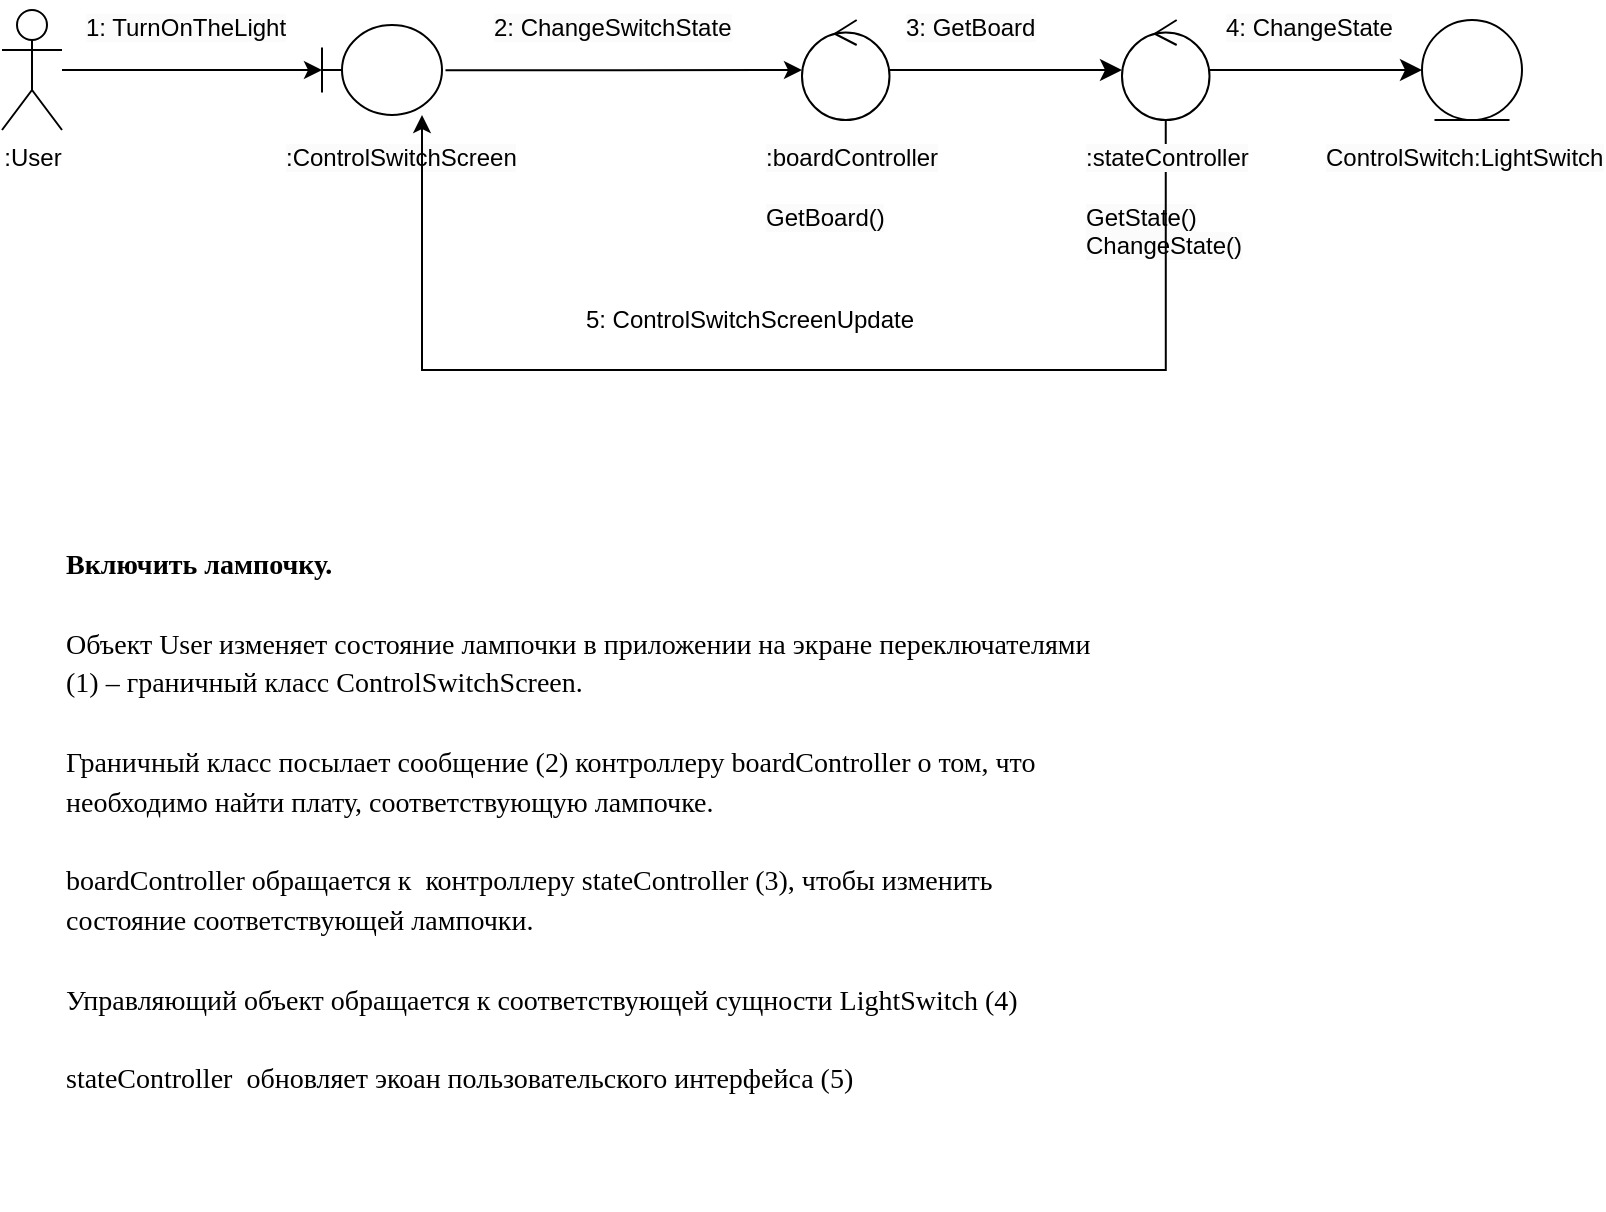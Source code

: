 <mxfile version="22.0.8" type="github">
  <diagram name="Страница — 1" id="B7_EgXtic_XTBQ914R1s">
    <mxGraphModel dx="1086" dy="1546" grid="1" gridSize="10" guides="1" tooltips="1" connect="1" arrows="1" fold="1" page="1" pageScale="1" pageWidth="827" pageHeight="1169" math="0" shadow="0">
      <root>
        <mxCell id="0" />
        <mxCell id="1" parent="0" />
        <mxCell id="8pQAa1wgGIv0_HNlRwhK-8" value="&lt;font style=&quot;font-size: 14px;&quot;&gt;&lt;b&gt;Включить лампочку.&lt;/b&gt;&lt;br&gt;&lt;br&gt;Объект User изменяет состояние лампочки в приложении на экране переключателями (1) – граничный класс ControlSwitchScreen. &lt;br&gt;&lt;br&gt;Граничный класс посылает сообщение (2) контроллеру boardController о том, что необходимо найти плату, соответствующую лампочке.&lt;br&gt;&lt;br&gt;boardController обращается к&amp;nbsp; контроллеру stateController (3), чтобы изменить состояние соответствующей лампочки.&lt;br&gt;&lt;br&gt;Управляющий объект обращается к соответствующей сущности LightSwitch (4)&amp;nbsp;&lt;br&gt;&lt;br&gt;stateController &amp;nbsp;обновляет экоан пользовательского интерфейса (5)&lt;br&gt;&lt;/font&gt;" style="text;strokeColor=none;fillColor=none;html=1;align=left;verticalAlign=top;whiteSpace=wrap;rounded=0;fontSize=16;fontFamily=Verdana;" parent="1" vertex="1">
          <mxGeometry x="70" y="320" width="520" height="340" as="geometry" />
        </mxCell>
        <mxCell id="8agiEXOs-_Uzl_Cm2DTF-12" value="" style="edgeStyle=orthogonalEdgeStyle;rounded=0;orthogonalLoop=1;jettySize=auto;html=1;" parent="1" source="8agiEXOs-_Uzl_Cm2DTF-1" target="8agiEXOs-_Uzl_Cm2DTF-4" edge="1">
          <mxGeometry relative="1" as="geometry" />
        </mxCell>
        <mxCell id="8agiEXOs-_Uzl_Cm2DTF-1" value=":User" style="shape=umlActor;verticalLabelPosition=bottom;verticalAlign=top;html=1;outlineConnect=0;" parent="1" vertex="1">
          <mxGeometry x="40" y="60" width="30" height="60" as="geometry" />
        </mxCell>
        <mxCell id="8agiEXOs-_Uzl_Cm2DTF-4" value="" style="shape=umlBoundary;whiteSpace=wrap;html=1;" parent="1" vertex="1">
          <mxGeometry x="200" y="67.5" width="60" height="45" as="geometry" />
        </mxCell>
        <mxCell id="8agiEXOs-_Uzl_Cm2DTF-14" value="" style="ellipse;shape=umlEntity;whiteSpace=wrap;html=1;" parent="1" vertex="1">
          <mxGeometry x="750" y="65" width="50" height="50" as="geometry" />
        </mxCell>
        <mxCell id="8pQAa1wgGIv0_HNlRwhK-2" value="" style="edgeStyle=none;curved=1;rounded=0;orthogonalLoop=1;jettySize=auto;html=1;fontSize=12;startSize=8;endSize=8;" parent="1" source="8agiEXOs-_Uzl_Cm2DTF-15" target="8pQAa1wgGIv0_HNlRwhK-1" edge="1">
          <mxGeometry relative="1" as="geometry" />
        </mxCell>
        <mxCell id="8agiEXOs-_Uzl_Cm2DTF-15" value="" style="ellipse;shape=umlControl;whiteSpace=wrap;html=1;" parent="1" vertex="1">
          <mxGeometry x="440" y="65" width="43.75" height="50" as="geometry" />
        </mxCell>
        <mxCell id="8agiEXOs-_Uzl_Cm2DTF-18" value="&lt;span style=&quot;color: rgb(0, 0, 0); font-family: Helvetica; font-size: 12px; font-style: normal; font-variant-ligatures: normal; font-variant-caps: normal; font-weight: 400; letter-spacing: normal; orphans: 2; text-align: center; text-indent: 0px; text-transform: none; widows: 2; word-spacing: 0px; -webkit-text-stroke-width: 0px; background-color: rgb(251, 251, 251); text-decoration-thickness: initial; text-decoration-style: initial; text-decoration-color: initial; float: none; display: inline !important;&quot;&gt;2: ChangeSwitchState&lt;/span&gt;" style="text;whiteSpace=wrap;html=1;" parent="1" vertex="1">
          <mxGeometry x="284" y="55" width="130" height="30" as="geometry" />
        </mxCell>
        <mxCell id="8agiEXOs-_Uzl_Cm2DTF-19" value="&lt;span style=&quot;color: rgb(0, 0, 0); font-family: Helvetica; font-size: 12px; font-style: normal; font-variant-ligatures: normal; font-variant-caps: normal; font-weight: 400; letter-spacing: normal; orphans: 2; text-align: center; text-indent: 0px; text-transform: none; widows: 2; word-spacing: 0px; -webkit-text-stroke-width: 0px; background-color: rgb(251, 251, 251); text-decoration-thickness: initial; text-decoration-style: initial; text-decoration-color: initial; float: none; display: inline !important;&quot;&gt;1: TurnOnTheLight&lt;/span&gt;" style="text;whiteSpace=wrap;html=1;" parent="1" vertex="1">
          <mxGeometry x="80" y="55" width="120" height="30" as="geometry" />
        </mxCell>
        <mxCell id="8agiEXOs-_Uzl_Cm2DTF-21" value="&lt;span style=&quot;color: rgb(0, 0, 0); font-family: Helvetica; font-size: 12px; font-style: normal; font-variant-ligatures: normal; font-variant-caps: normal; font-weight: 400; letter-spacing: normal; orphans: 2; text-align: center; text-indent: 0px; text-transform: none; widows: 2; word-spacing: 0px; -webkit-text-stroke-width: 0px; background-color: rgb(251, 251, 251); text-decoration-thickness: initial; text-decoration-style: initial; text-decoration-color: initial; float: none; display: inline !important;&quot;&gt;3: GetBoard&lt;/span&gt;" style="text;whiteSpace=wrap;html=1;" parent="1" vertex="1">
          <mxGeometry x="490" y="55" width="130" height="30" as="geometry" />
        </mxCell>
        <mxCell id="8agiEXOs-_Uzl_Cm2DTF-28" value="" style="edgeStyle=orthogonalEdgeStyle;rounded=0;orthogonalLoop=1;jettySize=auto;html=1;exitX=1.029;exitY=0.502;exitDx=0;exitDy=0;exitPerimeter=0;" parent="1" source="8agiEXOs-_Uzl_Cm2DTF-4" target="8agiEXOs-_Uzl_Cm2DTF-15" edge="1">
          <mxGeometry relative="1" as="geometry">
            <mxPoint x="470" y="90" as="sourcePoint" />
          </mxGeometry>
        </mxCell>
        <mxCell id="8agiEXOs-_Uzl_Cm2DTF-33" value="&lt;span style=&quot;color: rgb(0, 0, 0); font-family: Helvetica; font-size: 12px; font-style: normal; font-variant-ligatures: normal; font-variant-caps: normal; font-weight: 400; letter-spacing: normal; orphans: 2; text-align: center; text-indent: 0px; text-transform: none; widows: 2; word-spacing: 0px; -webkit-text-stroke-width: 0px; background-color: rgb(251, 251, 251); text-decoration-thickness: initial; text-decoration-style: initial; text-decoration-color: initial; float: none; display: inline !important;&quot;&gt;GetState()&lt;br&gt;ChangeState()&lt;br&gt;&lt;/span&gt;" style="text;whiteSpace=wrap;html=1;" parent="1" vertex="1">
          <mxGeometry x="580" y="150" width="90" height="30" as="geometry" />
        </mxCell>
        <mxCell id="8agiEXOs-_Uzl_Cm2DTF-34" value="&lt;span style=&quot;color: rgb(0, 0, 0); font-family: Helvetica; font-size: 12px; font-style: normal; font-variant-ligatures: normal; font-variant-caps: normal; font-weight: 400; letter-spacing: normal; orphans: 2; text-align: center; text-indent: 0px; text-transform: none; widows: 2; word-spacing: 0px; -webkit-text-stroke-width: 0px; background-color: rgb(251, 251, 251); text-decoration-thickness: initial; text-decoration-style: initial; text-decoration-color: initial; float: none; display: inline !important;&quot;&gt;:ControlSwitchScreen&lt;/span&gt;" style="text;whiteSpace=wrap;html=1;" parent="1" vertex="1">
          <mxGeometry x="180" y="120" width="150" height="40" as="geometry" />
        </mxCell>
        <mxCell id="8agiEXOs-_Uzl_Cm2DTF-35" value="&lt;span style=&quot;color: rgb(0, 0, 0); font-family: Helvetica; font-size: 12px; font-style: normal; font-variant-ligatures: normal; font-variant-caps: normal; font-weight: 400; letter-spacing: normal; orphans: 2; text-align: center; text-indent: 0px; text-transform: none; widows: 2; word-spacing: 0px; -webkit-text-stroke-width: 0px; background-color: rgb(251, 251, 251); text-decoration-thickness: initial; text-decoration-style: initial; text-decoration-color: initial; float: none; display: inline !important;&quot;&gt;:boardController&lt;/span&gt;" style="text;whiteSpace=wrap;html=1;" parent="1" vertex="1">
          <mxGeometry x="420" y="120" width="120" height="40" as="geometry" />
        </mxCell>
        <mxCell id="8agiEXOs-_Uzl_Cm2DTF-36" value="&lt;span style=&quot;color: rgb(0, 0, 0); font-family: Helvetica; font-size: 12px; font-style: normal; font-variant-ligatures: normal; font-variant-caps: normal; font-weight: 400; letter-spacing: normal; orphans: 2; text-align: center; text-indent: 0px; text-transform: none; widows: 2; word-spacing: 0px; -webkit-text-stroke-width: 0px; background-color: rgb(251, 251, 251); text-decoration-thickness: initial; text-decoration-style: initial; text-decoration-color: initial; float: none; display: inline !important;&quot;&gt;ControlSwitch:LightSwitch&lt;/span&gt;" style="text;whiteSpace=wrap;html=1;" parent="1" vertex="1">
          <mxGeometry x="700" y="120" width="100" height="40" as="geometry" />
        </mxCell>
        <mxCell id="8pQAa1wgGIv0_HNlRwhK-4" value="" style="edgeStyle=none;curved=1;rounded=0;orthogonalLoop=1;jettySize=auto;html=1;fontSize=12;startSize=8;endSize=8;" parent="1" source="8pQAa1wgGIv0_HNlRwhK-1" target="8agiEXOs-_Uzl_Cm2DTF-14" edge="1">
          <mxGeometry relative="1" as="geometry" />
        </mxCell>
        <mxCell id="yjJu7aATLmZ8ZDfvRkCJ-4" style="edgeStyle=orthogonalEdgeStyle;rounded=0;orthogonalLoop=1;jettySize=auto;html=1;" edge="1" parent="1" source="8pQAa1wgGIv0_HNlRwhK-1" target="8agiEXOs-_Uzl_Cm2DTF-4">
          <mxGeometry relative="1" as="geometry">
            <mxPoint x="250" y="230" as="targetPoint" />
            <Array as="points">
              <mxPoint x="622" y="240" />
              <mxPoint x="250" y="240" />
            </Array>
          </mxGeometry>
        </mxCell>
        <mxCell id="8pQAa1wgGIv0_HNlRwhK-1" value="" style="ellipse;shape=umlControl;whiteSpace=wrap;html=1;" parent="1" vertex="1">
          <mxGeometry x="600" y="65" width="43.75" height="50" as="geometry" />
        </mxCell>
        <mxCell id="8pQAa1wgGIv0_HNlRwhK-5" value="&lt;span style=&quot;color: rgb(0, 0, 0); font-family: Helvetica; font-size: 12px; font-style: normal; font-variant-ligatures: normal; font-variant-caps: normal; font-weight: 400; letter-spacing: normal; orphans: 2; text-align: center; text-indent: 0px; text-transform: none; widows: 2; word-spacing: 0px; -webkit-text-stroke-width: 0px; background-color: rgb(251, 251, 251); text-decoration-thickness: initial; text-decoration-style: initial; text-decoration-color: initial; float: none; display: inline !important;&quot;&gt;4: ChangeState&lt;/span&gt;" style="text;whiteSpace=wrap;html=1;" parent="1" vertex="1">
          <mxGeometry x="650" y="55" width="130" height="30" as="geometry" />
        </mxCell>
        <mxCell id="8pQAa1wgGIv0_HNlRwhK-6" value="&lt;span style=&quot;color: rgb(0, 0, 0); font-family: Helvetica; font-size: 12px; font-style: normal; font-variant-ligatures: normal; font-variant-caps: normal; font-weight: 400; letter-spacing: normal; orphans: 2; text-align: center; text-indent: 0px; text-transform: none; widows: 2; word-spacing: 0px; -webkit-text-stroke-width: 0px; background-color: rgb(251, 251, 251); text-decoration-thickness: initial; text-decoration-style: initial; text-decoration-color: initial; float: none; display: inline !important;&quot;&gt;:stateController&lt;/span&gt;" style="text;whiteSpace=wrap;html=1;" parent="1" vertex="1">
          <mxGeometry x="580" y="120" width="120" height="40" as="geometry" />
        </mxCell>
        <mxCell id="8pQAa1wgGIv0_HNlRwhK-7" value="&lt;span style=&quot;color: rgb(0, 0, 0); font-family: Helvetica; font-size: 12px; font-style: normal; font-variant-ligatures: normal; font-variant-caps: normal; font-weight: 400; letter-spacing: normal; orphans: 2; text-align: center; text-indent: 0px; text-transform: none; widows: 2; word-spacing: 0px; -webkit-text-stroke-width: 0px; background-color: rgb(251, 251, 251); text-decoration-thickness: initial; text-decoration-style: initial; text-decoration-color: initial; float: none; display: inline !important;&quot;&gt;GetBoard()&lt;br&gt;&lt;/span&gt;" style="text;whiteSpace=wrap;html=1;" parent="1" vertex="1">
          <mxGeometry x="420" y="150" width="90" height="30" as="geometry" />
        </mxCell>
        <mxCell id="yjJu7aATLmZ8ZDfvRkCJ-3" value="5: ControlSwitchScreenUpdate" style="text;strokeColor=none;align=center;fillColor=none;html=1;verticalAlign=middle;whiteSpace=wrap;rounded=0;" vertex="1" parent="1">
          <mxGeometry x="324" y="180" width="180" height="70" as="geometry" />
        </mxCell>
      </root>
    </mxGraphModel>
  </diagram>
</mxfile>
